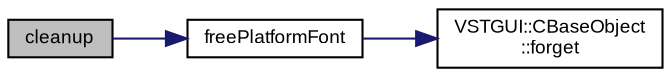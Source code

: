 digraph "cleanup"
{
  bgcolor="transparent";
  edge [fontname="Arial",fontsize="9",labelfontname="Arial",labelfontsize="9"];
  node [fontname="Arial",fontsize="9",shape=record];
  rankdir="LR";
  Node1 [label="cleanup",height=0.2,width=0.4,color="black", fillcolor="grey75", style="filled" fontcolor="black"];
  Node1 -> Node2 [color="midnightblue",fontsize="9",style="solid",fontname="Arial"];
  Node2 [label="freePlatformFont",height=0.2,width=0.4,color="black",URL="$class_v_s_t_g_u_i_1_1_c_font_desc.html#a8320c1ae5fc44c383e96220707f3654c"];
  Node2 -> Node3 [color="midnightblue",fontsize="9",style="solid",fontname="Arial"];
  Node3 [label="VSTGUI::CBaseObject\l::forget",height=0.2,width=0.4,color="black",URL="$class_v_s_t_g_u_i_1_1_c_base_object.html#ad63e28fbe95a3458c97c60bfacd47ab8",tooltip="decrease refcount and delete object if refcount == 0 "];
}
